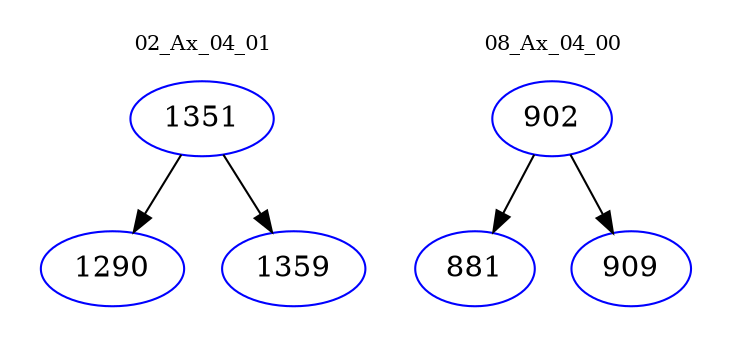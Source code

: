 digraph{
subgraph cluster_0 {
color = white
label = "02_Ax_04_01";
fontsize=10;
T0_1351 [label="1351", color="blue"]
T0_1351 -> T0_1290 [color="black"]
T0_1290 [label="1290", color="blue"]
T0_1351 -> T0_1359 [color="black"]
T0_1359 [label="1359", color="blue"]
}
subgraph cluster_1 {
color = white
label = "08_Ax_04_00";
fontsize=10;
T1_902 [label="902", color="blue"]
T1_902 -> T1_881 [color="black"]
T1_881 [label="881", color="blue"]
T1_902 -> T1_909 [color="black"]
T1_909 [label="909", color="blue"]
}
}
